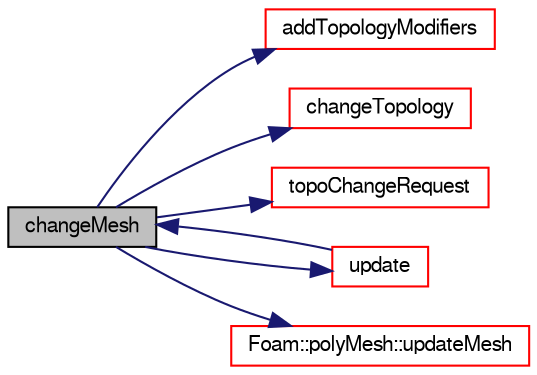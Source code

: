 digraph "changeMesh"
{
  bgcolor="transparent";
  edge [fontname="FreeSans",fontsize="10",labelfontname="FreeSans",labelfontsize="10"];
  node [fontname="FreeSans",fontsize="10",shape=record];
  rankdir="LR";
  Node238 [label="changeMesh",height=0.2,width=0.4,color="black", fillcolor="grey75", style="filled", fontcolor="black"];
  Node238 -> Node239 [color="midnightblue",fontsize="10",style="solid",fontname="FreeSans"];
  Node239 [label="addTopologyModifiers",height=0.2,width=0.4,color="red",URL="$a21734.html#adaffc5a63c217b376c33d263a6ac36a2",tooltip="Add given set of topology modifiers to the topoChanger. "];
  Node238 -> Node290 [color="midnightblue",fontsize="10",style="solid",fontname="FreeSans"];
  Node290 [label="changeTopology",height=0.2,width=0.4,color="red",URL="$a21734.html#a837dedbb253fe1b4140e2fc1112e95e9",tooltip="Is topology change required. "];
  Node238 -> Node291 [color="midnightblue",fontsize="10",style="solid",fontname="FreeSans"];
  Node291 [label="topoChangeRequest",height=0.2,width=0.4,color="red",URL="$a21734.html#a38bb5f66d48be41017998924e5614a05",tooltip="Return topology change request. "];
  Node238 -> Node305 [color="midnightblue",fontsize="10",style="solid",fontname="FreeSans"];
  Node305 [label="update",height=0.2,width=0.4,color="red",URL="$a21734.html#accc228623c2483264bcb2d8f3d47b4db",tooltip="Force recalculation of locally stored data on topological change. "];
  Node305 -> Node238 [color="midnightblue",fontsize="10",style="solid",fontname="FreeSans"];
  Node238 -> Node310 [color="midnightblue",fontsize="10",style="solid",fontname="FreeSans"];
  Node310 [label="Foam::polyMesh::updateMesh",height=0.2,width=0.4,color="red",URL="$a27410.html#a9c8cde0b192708d622d874f8cc2df66d",tooltip="Update the mesh corresponding to given map. "];
}
